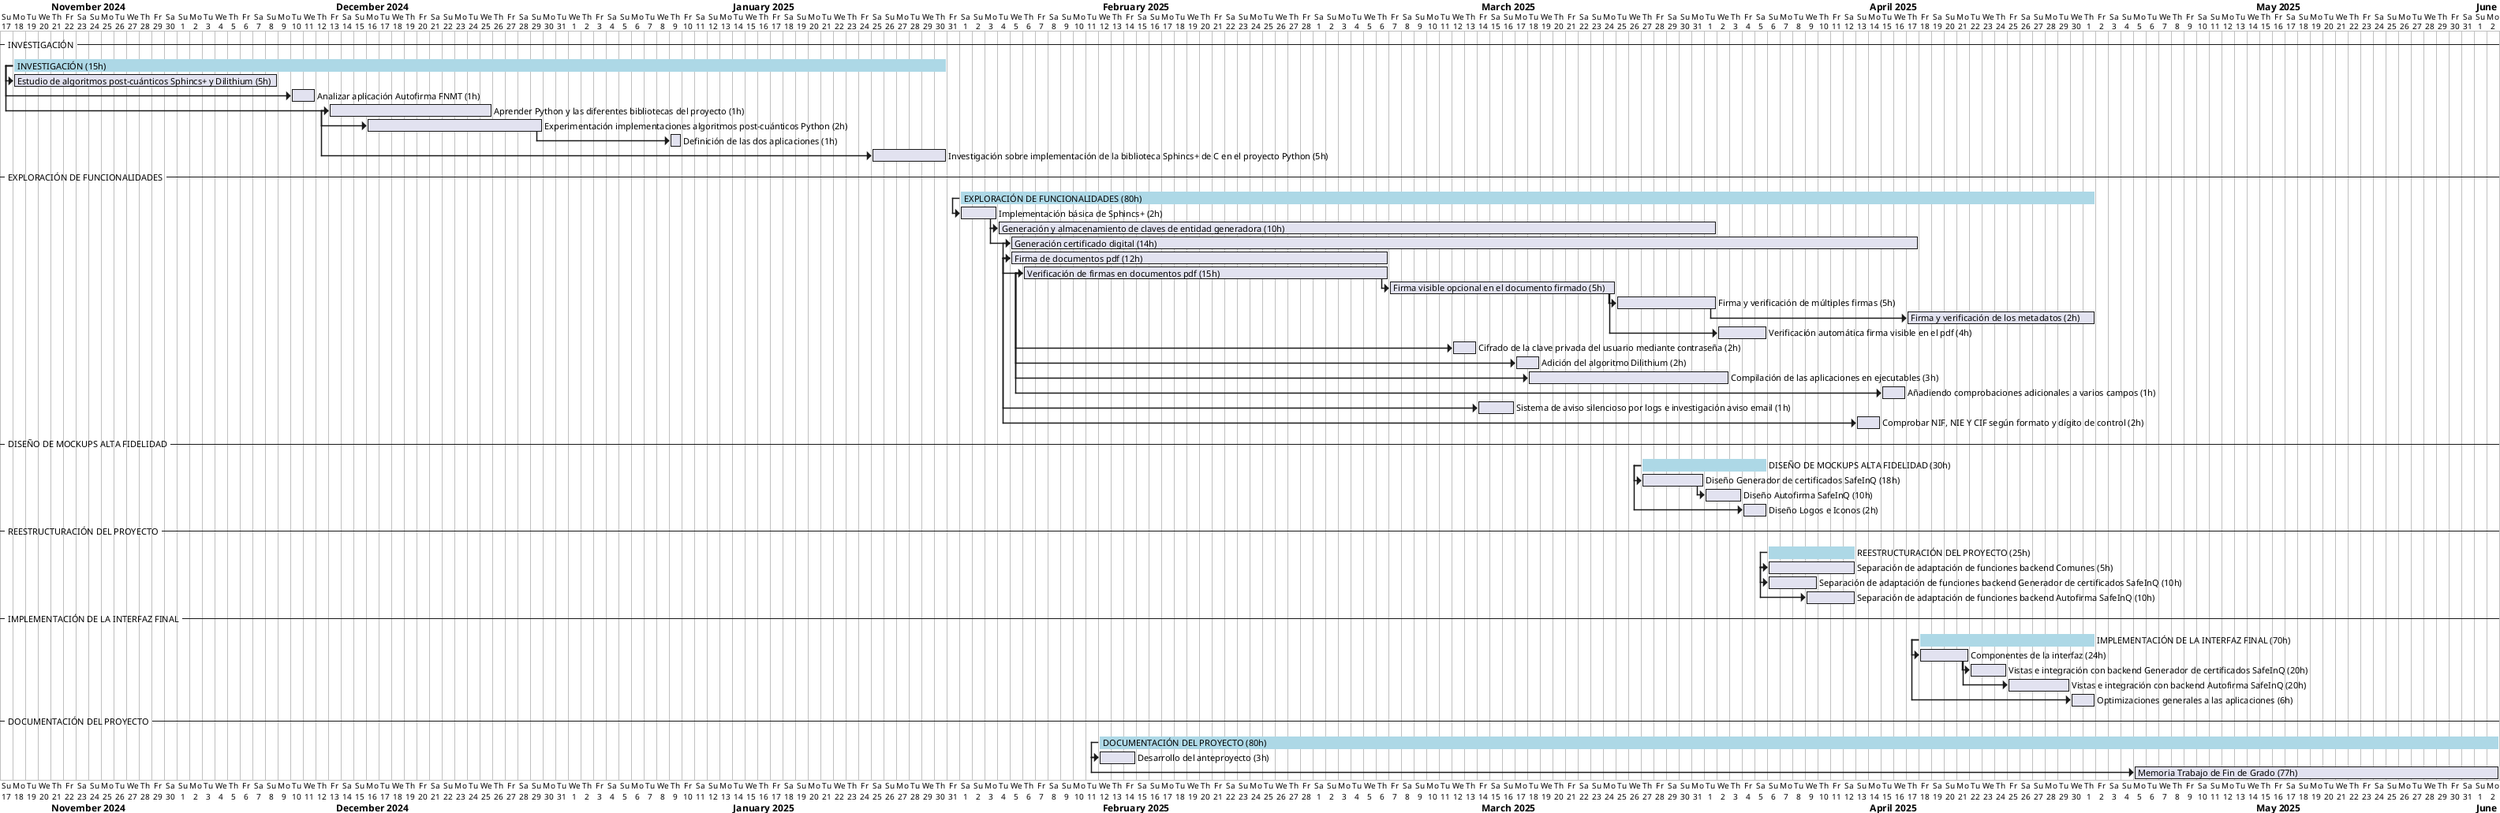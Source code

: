 @startgantt Proyecto Autofirma con Estámdares Post-Cuánticos
printscale daily
Project starts 2024-11-17

-- INVESTIGACIÓN --
[INVESTIGACIÓN (15h)] as [INV] starts 2024-11-18 and ends 2025-01-30 
[INV] is colored in lightblue
[Estudio de algoritmos post-cuánticos Sphincs+ y Dilithium (5h)] as [T1] starts 2024-11-18 and ends 2024-12-08
[T1] starts after [INV]'s start
[Analizar aplicación Autofirma FNMT (1h)] as [T2] starts 2024-12-10 and ends 2024-12-11
[T2] starts after [INV]'s start
[Aprender Python y las diferentes bibliotecas del proyecto (1h)] as [T3] starts 2024-12-13 and ends 2024-12-25
[T3] starts after [INV]'s start
[Experimentación implementaciones algoritmos post-cuánticos Python (2h)] as [T3.1] starts 2024-12-16 and ends 2024-12-29
[T3.1] starts after [T3]'s start
[Definición de las dos aplicaciones (1h)] as [T3.1.1] starts 2025-01-09 and ends 2025-01-09
[T3.1.1] starts after [T3.1]'s end
[Investigación sobre implementación de la biblioteca Sphincs+ de C en el proyecto Python (5h)] as [T3.2] starts 2025-01-25 and ends 2025-01-30
[T3.2] starts after [T3]'s start

-- EXPLORACIÓN DE FUNCIONALIDADES --
[EXPLORACIÓN DE FUNCIONALIDADES (80h)] as [EXP] starts 2025-02-01 and ends 2025-05-01
[EXP] is colored in lightblue
[Implementación básica de Sphincs+ (2h)] as [E1] starts 2025-02-01 and ends 2025-02-03
[E1] starts after [EXP]'s start
[Generación y almacenamiento de claves de entidad generadora (10h)] as [E1.1] starts 2025-02-04 and ends 2025-04-01
[E1.1] starts after [E1]'s end
[Generación certificado digital (14h)] as [E1.1.1] starts 2025-02-05 and ends 2025-04-17
[E1.1.1] starts after [E1.1]'s start
[Firma de documentos pdf (12h)] as [E1.1.1.1] starts 2025-02-05 and ends 2025-03-06
[E1.1.1.1] starts after [E1.1.1]'s start
[Verificación de firmas en documentos pdf (15h)] as [E1.1.1.1.1] starts 2025-02-06 and ends 2025-03-06
[E1.1.1.1.1] starts after [E1.1.1.1]'s start
[Firma visible opcional en el documento firmado (5h)] as [E1.1.1.1.1.1] starts 2025-03-06 and ends 2025-03-24
[E1.1.1.1.1.1] starts after [E1.1.1.1.1]'s end
[Firma y verificación de múltiples firmas (5h)] as [E1.1.1.1.1.1.1] starts 2025-03-25 and ends 2025-04-01
[E1.1.1.1.1.1.1] starts after [E1.1.1.1.1.1]'s end
[Firma y verificación de los metadatos (2h)] as [E1.1.1.1.1.1.1.1] starts 2025-04-17 and ends 2025-05-01
[E1.1.1.1.1.1.1.1] starts after [E1.1.1.1.1.1.1]'s end
[Verificación automática firma visible en el pdf (4h)] as [E1.1.1.1.1.1.2] starts 2025-04-02 and ends 2025-04-05
[E1.1.1.1.1.1.2] starts after [E1.1.1.1.1.1]'s end
[Cifrado de la clave privada del usuario mediante contraseña (2h)] as [E1.1.1.1.1.2] starts 2025-03-12 and ends 2025-03-13
[E1.1.1.1.1.2] starts after [E1.1.1.1.1]'s start
[Adición del algoritmo Dilithium (2h)] as [E1.1.1.1.1.3] starts 2025-03-17 and ends 2025-03-18
[E1.1.1.1.1.3] starts after [E1.1.1.1.1]'s start
[Compilación de las aplicaciones en ejecutables (3h)] as [E1.1.1.1.1.4] starts 2025-03-18 and ends 2025-04-02
[E1.1.1.1.1.4] starts after [E1.1.1.1.1]'s start
[Añadiendo comprobaciones adicionales a varios campos (1h)] as [E1.1.1.1.1.5] starts 2025-04-15 and ends 2025-04-16
[E1.1.1.1.1.5] starts after [E1.1.1.1.1]'s start
[Sistema de aviso silencioso por logs e investigación aviso email (1h)] as [E1.1.1.1.2] starts 2025-03-14 and ends 2025-03-16
[E1.1.1.1.2] starts after [E1.1.1.1]'s start
[Comprobar NIF, NIE Y CIF según formato y dígito de control (2h)] as [E1.1.1.1.3] starts 2025-04-13 and ends 2025-04-14
[E1.1.1.1.3] starts after [E1.1.1.1]'s start

-- DISEÑO DE MOCKUPS ALTA FIDELIDAD --
[DISEÑO DE MOCKUPS ALTA FIDELIDAD (30h)] as [MOCK] starts 2025-03-27 and ends 2025-04-05
[MOCK] is colored in lightblue
[Diseño Generador de certificados SafeInQ (18h)] as [D1] starts 2025-03-27 and ends 2025-03-31
[D1] starts after [MOCK]'s start
[Diseño Autofirma SafeInQ (10h)] as [D1.1] starts 2025-04-01 and ends 2025-04-03
[D1.1] starts after [D1]'s end
[Diseño Logos e Iconos (2h)] as [D2] starts 2025-04-04 and ends 2025-04-05
[D2] starts after [MOCK]'s start

-- REESTRUCTURACIÓN DEL PROYECTO --
[REESTRUCTURACIÓN DEL PROYECTO (25h)] as [RES] starts 2025-04-06 and ends 2025-04-12
[RES] is colored in lightblue
[Separación de adaptación de funciones backend Comunes (5h)] as [R1] starts 2025-04-06 and ends 2025-04-12
[R1] starts after [RES]'s start
[Separación de adaptación de funciones backend Generador de certificados SafeInQ (10h)] as [R1.1] starts 2025-04-06 and ends 2025-04-09
[R1.1] starts after [R1]'s start
[Separación de adaptación de funciones backend Autofirma SafeInQ (10h)] as [R1.2] starts 2025-04-09 and ends 2025-04-12
[R1.2] starts after [R1]'s start

-- IMPLEMENTACIÓN DE LA INTERFAZ FINAL --
[IMPLEMENTACIÓN DE LA INTERFAZ FINAL (70h)] as [IMP] starts 2025-04-18 and ends 2025-05-01
[IMP] is colored in lightblue
[Componentes de la interfaz (24h)] as [I1] starts 2025-04-18 and ends 2025-04-21
[I1] starts after [IMP]'s start
[Vistas e integración con backend Generador de certificados SafeInQ (20h)] as [I1.1] starts 2025-04-22 and ends 2025-04-24
[I1.1] starts after [I1]'s end
[Vistas e integración con backend Autofirma SafeInQ (20h)] as [I1.2] starts 2025-04-25 and ends 2025-04-29
[I1.2] starts after [I1]'s end
[Optimizaciones generales a las aplicaciones (6h)] as [I2] starts 2025-04-30 and ends 2025-05-01
[I2] starts after [IMP]'s start

-- DOCUMENTACIÓN DEL PROYECTO --
[DOCUMENTACIÓN DEL PROYECTO (80h)] as [MEM_FASE] starts 2025-02-12 and ends 2025-06-02
[MEM_FASE] is colored in lightblue
[Desarrollo del anteproyecto (3h)] as [ANT] starts 2025-02-12 and ends 2025-02-14
[ANT] starts after [MEM_FASE]'s start
[Memoria Trabajo de Fin de Grado (77h)] as [MEM] starts 2025-05-05 and ends 2025-06-02
[MEM] starts after [ANT]'s start
@endgantt